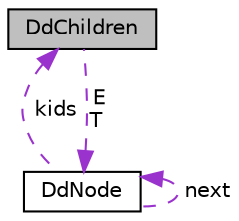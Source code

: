 digraph "DdChildren"
{
 // LATEX_PDF_SIZE
  edge [fontname="Helvetica",fontsize="10",labelfontname="Helvetica",labelfontsize="10"];
  node [fontname="Helvetica",fontsize="10",shape=record];
  Node1 [label="DdChildren",height=0.2,width=0.4,color="black", fillcolor="grey75", style="filled", fontcolor="black",tooltip="The two children of a non-terminal node."];
  Node2 -> Node1 [dir="back",color="darkorchid3",fontsize="10",style="dashed",label=" E\nT" ,fontname="Helvetica"];
  Node2 [label="DdNode",height=0.2,width=0.4,color="black", fillcolor="white", style="filled",URL="$structDdNode.html",tooltip="Decision diagram node."];
  Node1 -> Node2 [dir="back",color="darkorchid3",fontsize="10",style="dashed",label=" kids" ,fontname="Helvetica"];
  Node2 -> Node2 [dir="back",color="darkorchid3",fontsize="10",style="dashed",label=" next" ,fontname="Helvetica"];
}
